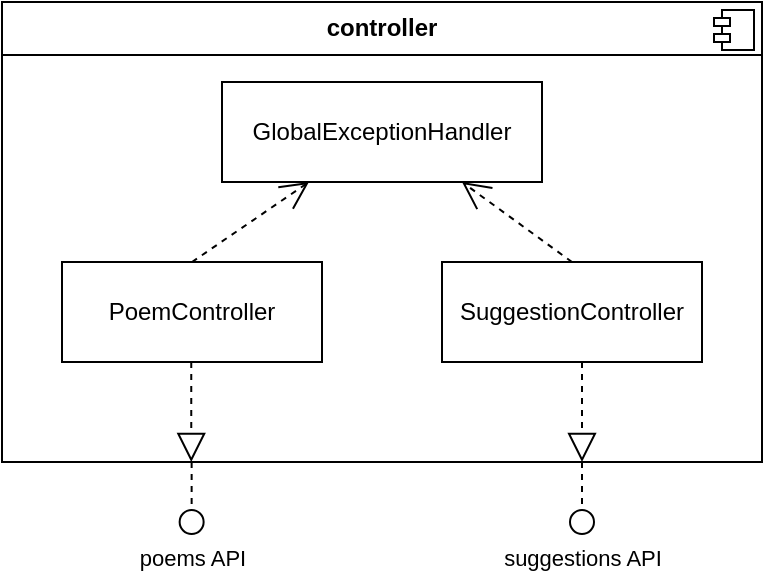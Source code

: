 <mxfile version="24.6.2" type="device">
  <diagram name="Seite-1" id="vO9bGe1PAfaSyUVrgkQa">
    <mxGraphModel dx="1392" dy="1796" grid="1" gridSize="10" guides="1" tooltips="1" connect="1" arrows="1" fold="1" page="1" pageScale="1" pageWidth="827" pageHeight="1169" math="0" shadow="0">
      <root>
        <mxCell id="0" />
        <mxCell id="1" parent="0" />
        <mxCell id="BdteyuvdXdqTVR_AdefD-1" value="&lt;p style=&quot;margin:0px;margin-top:6px;text-align:center;&quot;&gt;&lt;b&gt;controller&lt;/b&gt;&lt;/p&gt;&lt;hr size=&quot;1&quot; style=&quot;border-style:solid;&quot;&gt;&lt;p style=&quot;margin:0px;margin-left:8px;&quot;&gt;&lt;br&gt;&lt;/p&gt;" style="align=left;overflow=fill;html=1;dropTarget=0;whiteSpace=wrap;" parent="1" vertex="1">
          <mxGeometry x="-110" y="-220" width="380" height="230" as="geometry" />
        </mxCell>
        <mxCell id="BdteyuvdXdqTVR_AdefD-2" value="" style="shape=component;jettyWidth=8;jettyHeight=4;" parent="BdteyuvdXdqTVR_AdefD-1" vertex="1">
          <mxGeometry x="1" width="20" height="20" relative="1" as="geometry">
            <mxPoint x="-24" y="4" as="offset" />
          </mxGeometry>
        </mxCell>
        <mxCell id="BdteyuvdXdqTVR_AdefD-25" value="" style="edgeStyle=none;html=1;endArrow=block;endSize=12;dashed=1;verticalAlign=bottom;rounded=0;entryX=0.986;entryY=0.664;entryDx=0;entryDy=0;entryPerimeter=0;endFill=0;" parent="1" edge="1">
          <mxGeometry width="160" relative="1" as="geometry">
            <mxPoint x="-15.37" y="-40" as="sourcePoint" />
            <mxPoint x="-15.37" y="10" as="targetPoint" />
          </mxGeometry>
        </mxCell>
        <mxCell id="BdteyuvdXdqTVR_AdefD-32" value="" style="edgeStyle=none;html=1;endArrow=oval;endSize=12;dashed=1;verticalAlign=bottom;rounded=0;endFill=0;" parent="1" edge="1">
          <mxGeometry width="160" relative="1" as="geometry">
            <mxPoint x="-15.18" y="10" as="sourcePoint" />
            <mxPoint x="-15.18" y="40" as="targetPoint" />
          </mxGeometry>
        </mxCell>
        <mxCell id="BdteyuvdXdqTVR_AdefD-34" value="poems API" style="edgeLabel;html=1;align=center;verticalAlign=middle;resizable=0;points=[];" parent="BdteyuvdXdqTVR_AdefD-32" vertex="1" connectable="0">
          <mxGeometry x="-0.467" relative="1" as="geometry">
            <mxPoint y="40" as="offset" />
          </mxGeometry>
        </mxCell>
        <mxCell id="BdteyuvdXdqTVR_AdefD-38" value="PoemController" style="html=1;dropTarget=0;whiteSpace=wrap;" parent="1" vertex="1">
          <mxGeometry x="-80" y="-90" width="130" height="50" as="geometry" />
        </mxCell>
        <mxCell id="BdteyuvdXdqTVR_AdefD-41" value="" style="edgeStyle=none;html=1;endArrow=open;endSize=12;dashed=1;verticalAlign=bottom;rounded=0;exitX=0.5;exitY=0;exitDx=0;exitDy=0;" parent="1" source="BdteyuvdXdqTVR_AdefD-38" target="BdteyuvdXdqTVR_AdefD-45" edge="1">
          <mxGeometry width="160" relative="1" as="geometry">
            <mxPoint x="80" y="-55" as="sourcePoint" />
            <mxPoint x="5" y="-130" as="targetPoint" />
          </mxGeometry>
        </mxCell>
        <mxCell id="BdteyuvdXdqTVR_AdefD-44" value="SuggestionController" style="html=1;dropTarget=0;whiteSpace=wrap;" parent="1" vertex="1">
          <mxGeometry x="110" y="-90" width="130" height="50" as="geometry" />
        </mxCell>
        <mxCell id="BdteyuvdXdqTVR_AdefD-45" value="GlobalExceptionHandler" style="html=1;dropTarget=0;whiteSpace=wrap;" parent="1" vertex="1">
          <mxGeometry y="-180" width="160" height="50" as="geometry" />
        </mxCell>
        <mxCell id="BdteyuvdXdqTVR_AdefD-46" value="" style="edgeStyle=none;html=1;endArrow=open;endSize=12;dashed=1;verticalAlign=bottom;rounded=0;exitX=0.5;exitY=0;exitDx=0;exitDy=0;entryX=0.75;entryY=1;entryDx=0;entryDy=0;" parent="1" source="BdteyuvdXdqTVR_AdefD-44" target="BdteyuvdXdqTVR_AdefD-45" edge="1">
          <mxGeometry width="160" relative="1" as="geometry">
            <mxPoint x="-5" y="-80" as="sourcePoint" />
            <mxPoint x="53" y="-120" as="targetPoint" />
          </mxGeometry>
        </mxCell>
        <mxCell id="BdteyuvdXdqTVR_AdefD-47" value="" style="edgeStyle=none;html=1;endArrow=block;endSize=12;dashed=1;verticalAlign=bottom;rounded=0;entryX=0.986;entryY=0.664;entryDx=0;entryDy=0;entryPerimeter=0;endFill=0;" parent="1" edge="1">
          <mxGeometry width="160" relative="1" as="geometry">
            <mxPoint x="180" y="-40" as="sourcePoint" />
            <mxPoint x="180" y="10" as="targetPoint" />
          </mxGeometry>
        </mxCell>
        <mxCell id="BdteyuvdXdqTVR_AdefD-48" value="" style="edgeStyle=none;html=1;endArrow=oval;endSize=12;dashed=1;verticalAlign=bottom;rounded=0;endFill=0;" parent="1" edge="1">
          <mxGeometry width="160" relative="1" as="geometry">
            <mxPoint x="180" y="10" as="sourcePoint" />
            <mxPoint x="180" y="40" as="targetPoint" />
          </mxGeometry>
        </mxCell>
        <mxCell id="BdteyuvdXdqTVR_AdefD-49" value="suggestions API" style="edgeLabel;html=1;align=center;verticalAlign=middle;resizable=0;points=[];" parent="BdteyuvdXdqTVR_AdefD-48" vertex="1" connectable="0">
          <mxGeometry x="-0.467" relative="1" as="geometry">
            <mxPoint y="40" as="offset" />
          </mxGeometry>
        </mxCell>
      </root>
    </mxGraphModel>
  </diagram>
</mxfile>

